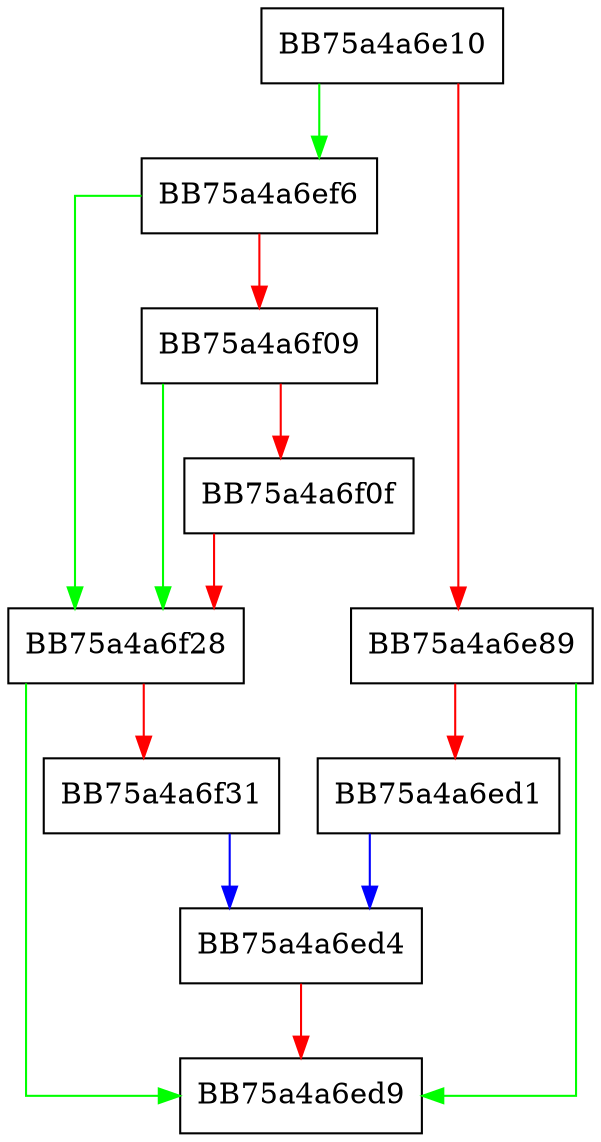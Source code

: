 digraph HandleSessionIdNotification {
  node [shape="box"];
  graph [splines=ortho];
  BB75a4a6e10 -> BB75a4a6ef6 [color="green"];
  BB75a4a6e10 -> BB75a4a6e89 [color="red"];
  BB75a4a6e89 -> BB75a4a6ed9 [color="green"];
  BB75a4a6e89 -> BB75a4a6ed1 [color="red"];
  BB75a4a6ed1 -> BB75a4a6ed4 [color="blue"];
  BB75a4a6ed4 -> BB75a4a6ed9 [color="red"];
  BB75a4a6ef6 -> BB75a4a6f28 [color="green"];
  BB75a4a6ef6 -> BB75a4a6f09 [color="red"];
  BB75a4a6f09 -> BB75a4a6f28 [color="green"];
  BB75a4a6f09 -> BB75a4a6f0f [color="red"];
  BB75a4a6f0f -> BB75a4a6f28 [color="red"];
  BB75a4a6f28 -> BB75a4a6ed9 [color="green"];
  BB75a4a6f28 -> BB75a4a6f31 [color="red"];
  BB75a4a6f31 -> BB75a4a6ed4 [color="blue"];
}